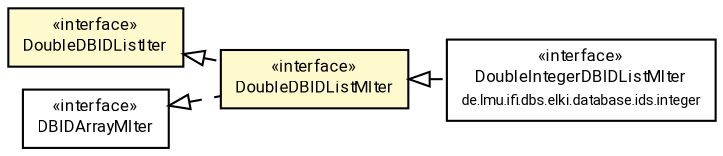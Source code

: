 #!/usr/local/bin/dot
#
# Class diagram 
# Generated by UMLGraph version R5_7_2-60-g0e99a6 (http://www.spinellis.gr/umlgraph/)
#

digraph G {
	graph [fontnames="svg"]
	edge [fontname="Roboto",fontsize=7,labelfontname="Roboto",labelfontsize=7,color="black"];
	node [fontname="Roboto",fontcolor="black",fontsize=8,shape=plaintext,margin=0,width=0,height=0];
	nodesep=0.15;
	ranksep=0.25;
	rankdir=LR;
	// de.lmu.ifi.dbs.elki.database.ids.DoubleDBIDListIter
	c3466462 [label=<<table title="de.lmu.ifi.dbs.elki.database.ids.DoubleDBIDListIter" border="0" cellborder="1" cellspacing="0" cellpadding="2" bgcolor="LemonChiffon" href="DoubleDBIDListIter.html" target="_parent">
		<tr><td><table border="0" cellspacing="0" cellpadding="1">
		<tr><td align="center" balign="center"> &#171;interface&#187; </td></tr>
		<tr><td align="center" balign="center"> <font face="Roboto">DoubleDBIDListIter</font> </td></tr>
		</table></td></tr>
		</table>>, URL="DoubleDBIDListIter.html"];
	// de.lmu.ifi.dbs.elki.database.ids.DBIDArrayMIter
	c3466466 [label=<<table title="de.lmu.ifi.dbs.elki.database.ids.DBIDArrayMIter" border="0" cellborder="1" cellspacing="0" cellpadding="2" href="DBIDArrayMIter.html" target="_parent">
		<tr><td><table border="0" cellspacing="0" cellpadding="1">
		<tr><td align="center" balign="center"> &#171;interface&#187; </td></tr>
		<tr><td align="center" balign="center"> <font face="Roboto">DBIDArrayMIter</font> </td></tr>
		</table></td></tr>
		</table>>, URL="DBIDArrayMIter.html"];
	// de.lmu.ifi.dbs.elki.database.ids.DoubleDBIDListMIter
	c3466472 [label=<<table title="de.lmu.ifi.dbs.elki.database.ids.DoubleDBIDListMIter" border="0" cellborder="1" cellspacing="0" cellpadding="2" bgcolor="lemonChiffon" href="DoubleDBIDListMIter.html" target="_parent">
		<tr><td><table border="0" cellspacing="0" cellpadding="1">
		<tr><td align="center" balign="center"> &#171;interface&#187; </td></tr>
		<tr><td align="center" balign="center"> <font face="Roboto">DoubleDBIDListMIter</font> </td></tr>
		</table></td></tr>
		</table>>, URL="DoubleDBIDListMIter.html"];
	// de.lmu.ifi.dbs.elki.database.ids.integer.DoubleIntegerDBIDListMIter
	c3466549 [label=<<table title="de.lmu.ifi.dbs.elki.database.ids.integer.DoubleIntegerDBIDListMIter" border="0" cellborder="1" cellspacing="0" cellpadding="2" href="integer/DoubleIntegerDBIDListMIter.html" target="_parent">
		<tr><td><table border="0" cellspacing="0" cellpadding="1">
		<tr><td align="center" balign="center"> &#171;interface&#187; </td></tr>
		<tr><td align="center" balign="center"> <font face="Roboto">DoubleIntegerDBIDListMIter</font> </td></tr>
		<tr><td align="center" balign="center"> <font face="Roboto" point-size="7.0">de.lmu.ifi.dbs.elki.database.ids.integer</font> </td></tr>
		</table></td></tr>
		</table>>, URL="integer/DoubleIntegerDBIDListMIter.html"];
	// de.lmu.ifi.dbs.elki.database.ids.DoubleDBIDListMIter implements de.lmu.ifi.dbs.elki.database.ids.DoubleDBIDListIter
	c3466462 -> c3466472 [arrowtail=empty,style=dashed,dir=back,weight=9];
	// de.lmu.ifi.dbs.elki.database.ids.DoubleDBIDListMIter implements de.lmu.ifi.dbs.elki.database.ids.DBIDArrayMIter
	c3466466 -> c3466472 [arrowtail=empty,style=dashed,dir=back,weight=9];
	// de.lmu.ifi.dbs.elki.database.ids.integer.DoubleIntegerDBIDListMIter implements de.lmu.ifi.dbs.elki.database.ids.DoubleDBIDListMIter
	c3466472 -> c3466549 [arrowtail=empty,style=dashed,dir=back,weight=9];
}

